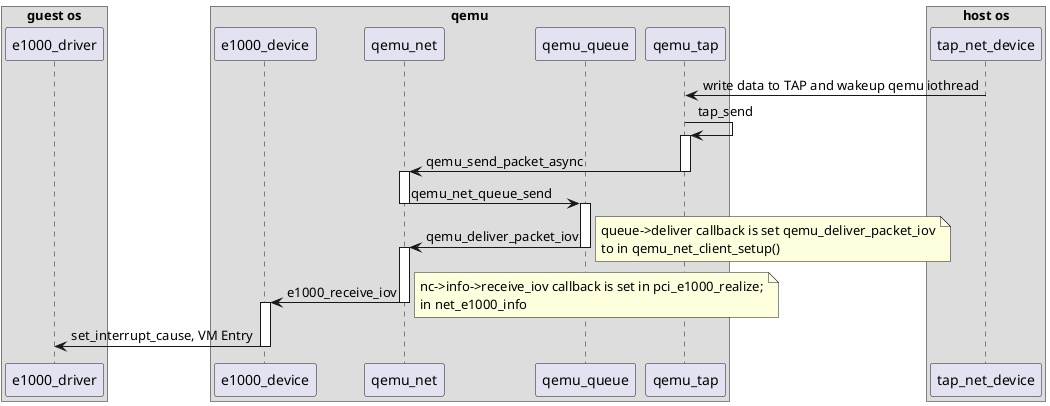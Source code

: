 @startuml

box guest os
participant e1000_driver as A
end box

box qemu
participant e1000_device as B
participant qemu_net as C
participant qemu_queue as D
participant qemu_tap as E
end box

box host os
participant tap_net_device as F
end box

F->E: write data to TAP and wakeup qemu iothread

E->E: tap_send
activate E
    E->C: qemu_send_packet_async
deactivate E

activate C
    C->D: qemu_net_queue_send
deactivate C

activate D
    D->C: qemu_deliver_packet_iov
    note right
    queue->deliver callback is set qemu_deliver_packet_iov
    to in qemu_net_client_setup()
    end note
deactivate D

activate C
    C->B: e1000_receive_iov
    note right
    nc->info->receive_iov callback is set in pci_e1000_realize;
    in net_e1000_info
    end note
deactivate C

activate B
    B->A: set_interrupt_cause, VM Entry
deactivate B

@enduml
